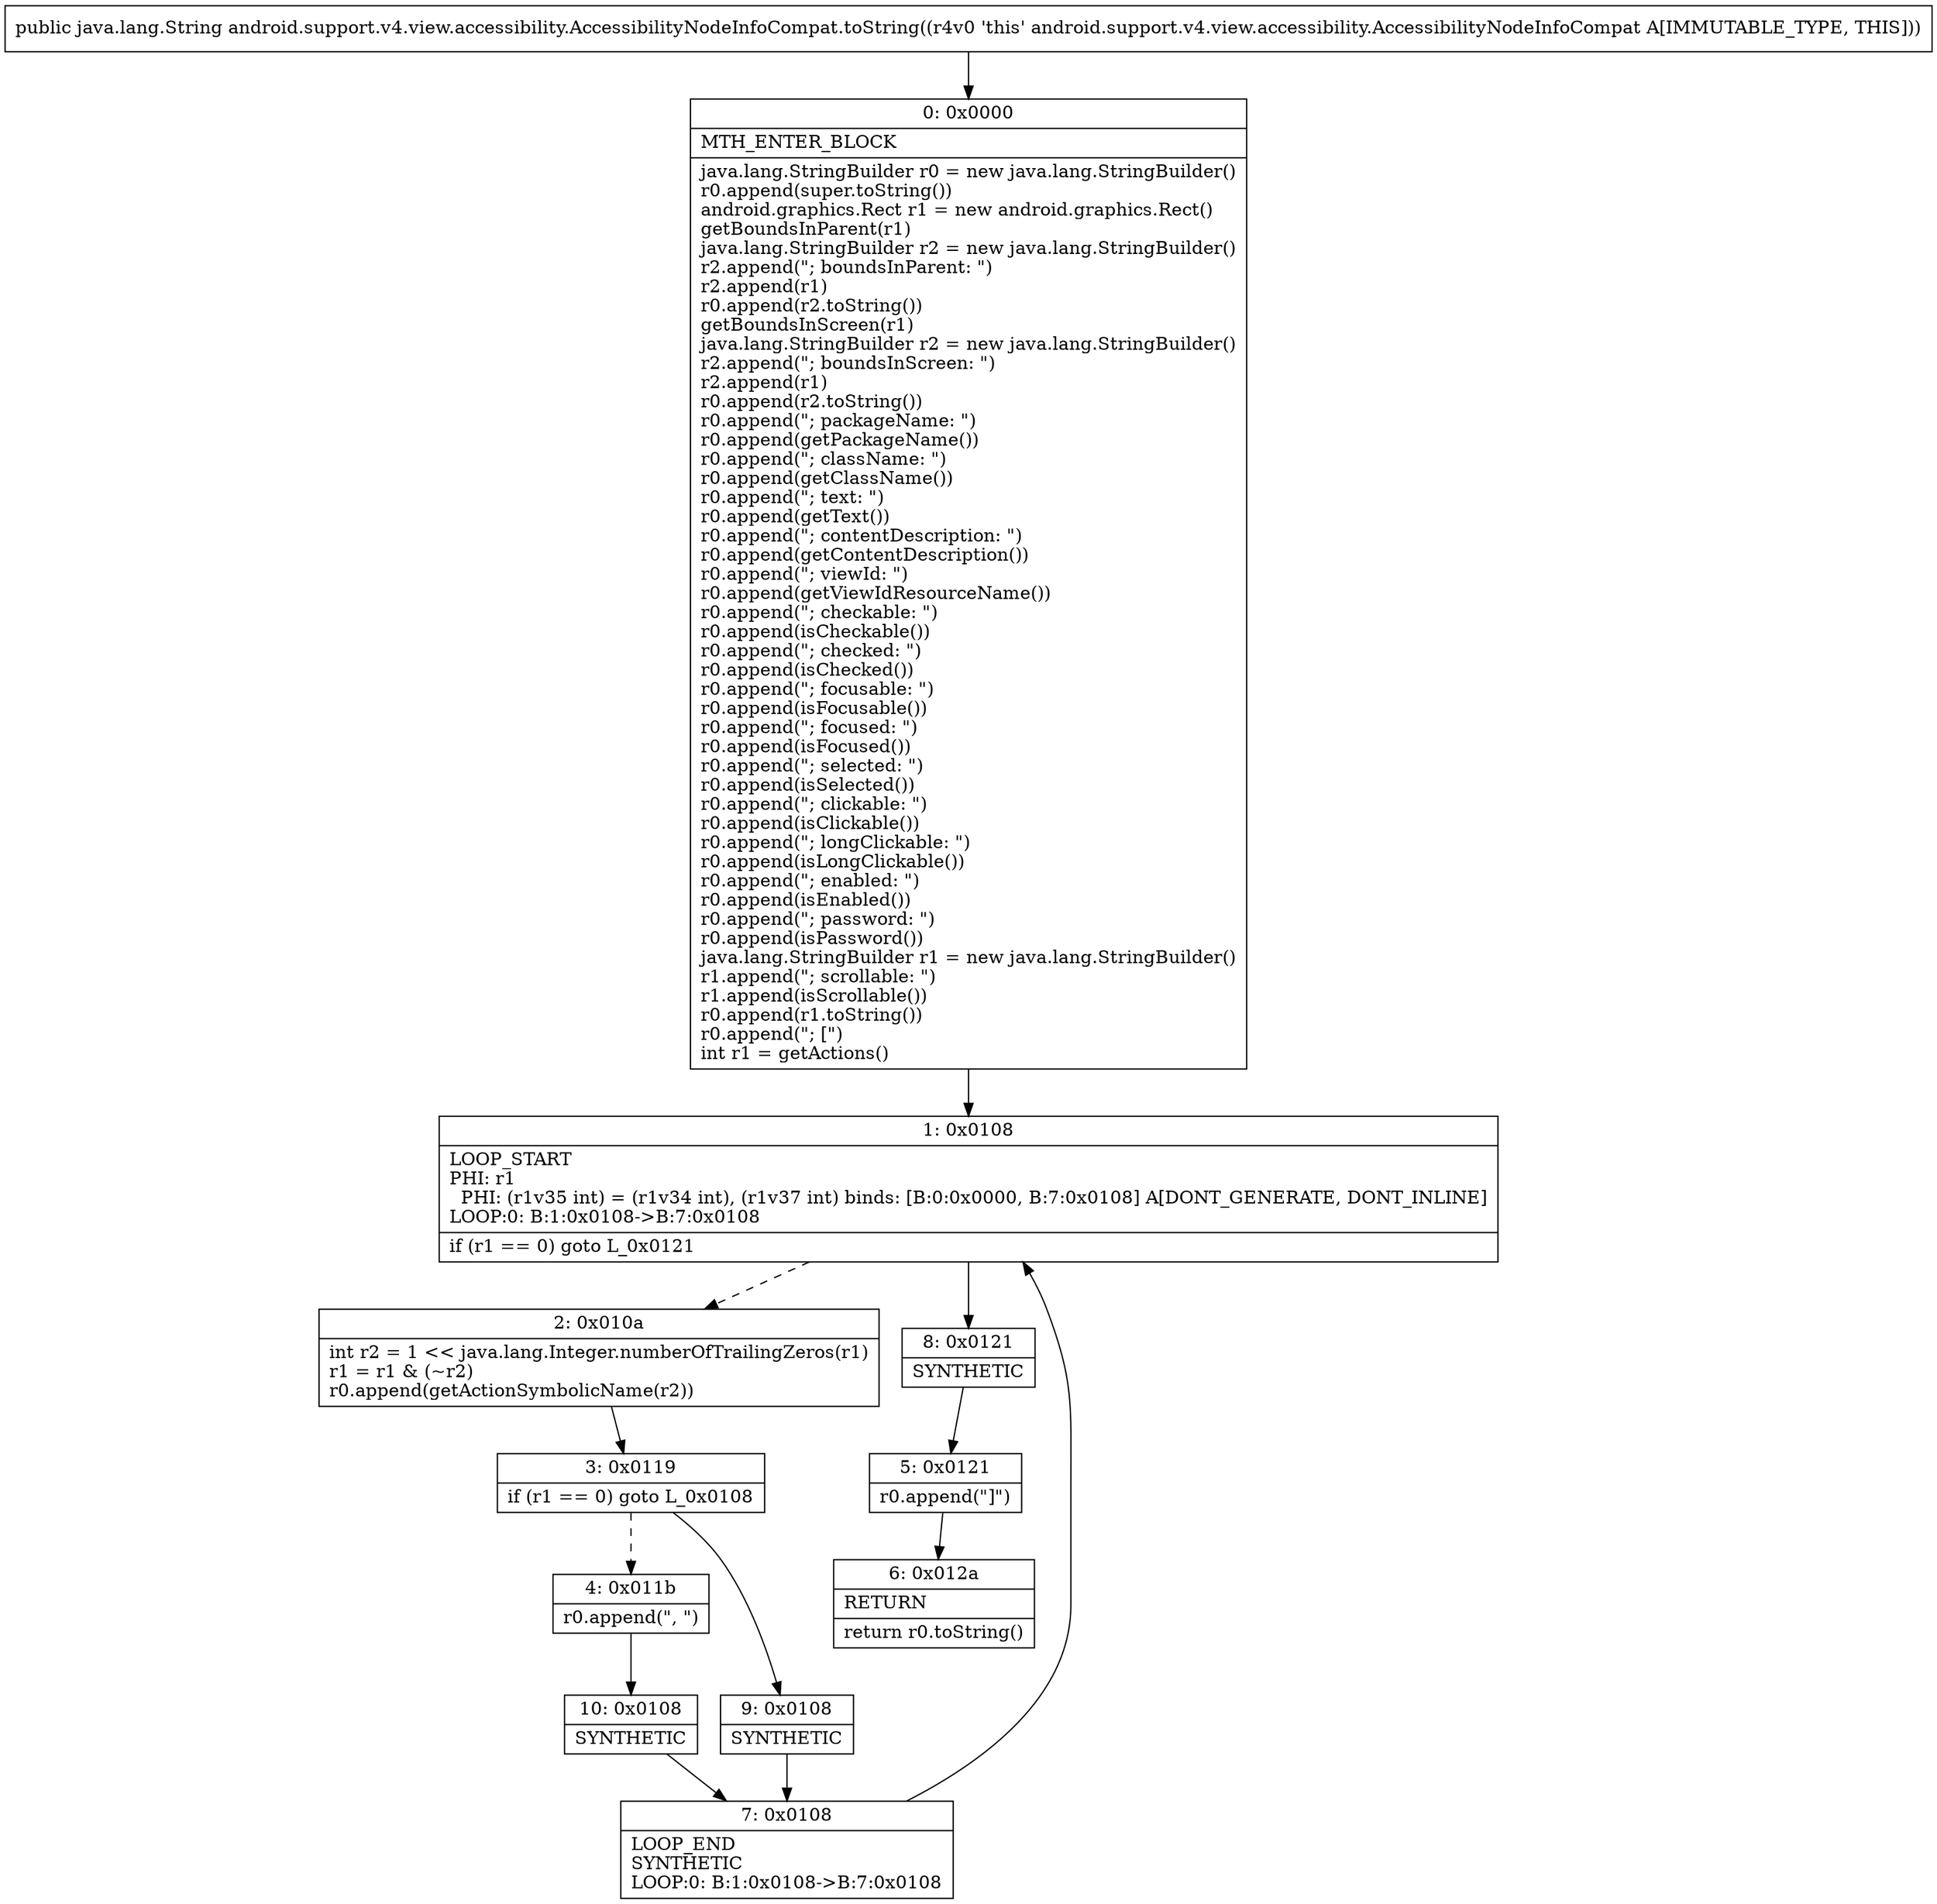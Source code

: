 digraph "CFG forandroid.support.v4.view.accessibility.AccessibilityNodeInfoCompat.toString()Ljava\/lang\/String;" {
Node_0 [shape=record,label="{0\:\ 0x0000|MTH_ENTER_BLOCK\l|java.lang.StringBuilder r0 = new java.lang.StringBuilder()\lr0.append(super.toString())\landroid.graphics.Rect r1 = new android.graphics.Rect()\lgetBoundsInParent(r1)\ljava.lang.StringBuilder r2 = new java.lang.StringBuilder()\lr2.append(\"; boundsInParent: \")\lr2.append(r1)\lr0.append(r2.toString())\lgetBoundsInScreen(r1)\ljava.lang.StringBuilder r2 = new java.lang.StringBuilder()\lr2.append(\"; boundsInScreen: \")\lr2.append(r1)\lr0.append(r2.toString())\lr0.append(\"; packageName: \")\lr0.append(getPackageName())\lr0.append(\"; className: \")\lr0.append(getClassName())\lr0.append(\"; text: \")\lr0.append(getText())\lr0.append(\"; contentDescription: \")\lr0.append(getContentDescription())\lr0.append(\"; viewId: \")\lr0.append(getViewIdResourceName())\lr0.append(\"; checkable: \")\lr0.append(isCheckable())\lr0.append(\"; checked: \")\lr0.append(isChecked())\lr0.append(\"; focusable: \")\lr0.append(isFocusable())\lr0.append(\"; focused: \")\lr0.append(isFocused())\lr0.append(\"; selected: \")\lr0.append(isSelected())\lr0.append(\"; clickable: \")\lr0.append(isClickable())\lr0.append(\"; longClickable: \")\lr0.append(isLongClickable())\lr0.append(\"; enabled: \")\lr0.append(isEnabled())\lr0.append(\"; password: \")\lr0.append(isPassword())\ljava.lang.StringBuilder r1 = new java.lang.StringBuilder()\lr1.append(\"; scrollable: \")\lr1.append(isScrollable())\lr0.append(r1.toString())\lr0.append(\"; [\")\lint r1 = getActions()\l}"];
Node_1 [shape=record,label="{1\:\ 0x0108|LOOP_START\lPHI: r1 \l  PHI: (r1v35 int) = (r1v34 int), (r1v37 int) binds: [B:0:0x0000, B:7:0x0108] A[DONT_GENERATE, DONT_INLINE]\lLOOP:0: B:1:0x0108\-\>B:7:0x0108\l|if (r1 == 0) goto L_0x0121\l}"];
Node_2 [shape=record,label="{2\:\ 0x010a|int r2 = 1 \<\< java.lang.Integer.numberOfTrailingZeros(r1)\lr1 = r1 & (~r2)\lr0.append(getActionSymbolicName(r2))\l}"];
Node_3 [shape=record,label="{3\:\ 0x0119|if (r1 == 0) goto L_0x0108\l}"];
Node_4 [shape=record,label="{4\:\ 0x011b|r0.append(\", \")\l}"];
Node_5 [shape=record,label="{5\:\ 0x0121|r0.append(\"]\")\l}"];
Node_6 [shape=record,label="{6\:\ 0x012a|RETURN\l|return r0.toString()\l}"];
Node_7 [shape=record,label="{7\:\ 0x0108|LOOP_END\lSYNTHETIC\lLOOP:0: B:1:0x0108\-\>B:7:0x0108\l}"];
Node_8 [shape=record,label="{8\:\ 0x0121|SYNTHETIC\l}"];
Node_9 [shape=record,label="{9\:\ 0x0108|SYNTHETIC\l}"];
Node_10 [shape=record,label="{10\:\ 0x0108|SYNTHETIC\l}"];
MethodNode[shape=record,label="{public java.lang.String android.support.v4.view.accessibility.AccessibilityNodeInfoCompat.toString((r4v0 'this' android.support.v4.view.accessibility.AccessibilityNodeInfoCompat A[IMMUTABLE_TYPE, THIS])) }"];
MethodNode -> Node_0;
Node_0 -> Node_1;
Node_1 -> Node_2[style=dashed];
Node_1 -> Node_8;
Node_2 -> Node_3;
Node_3 -> Node_4[style=dashed];
Node_3 -> Node_9;
Node_4 -> Node_10;
Node_5 -> Node_6;
Node_7 -> Node_1;
Node_8 -> Node_5;
Node_9 -> Node_7;
Node_10 -> Node_7;
}

